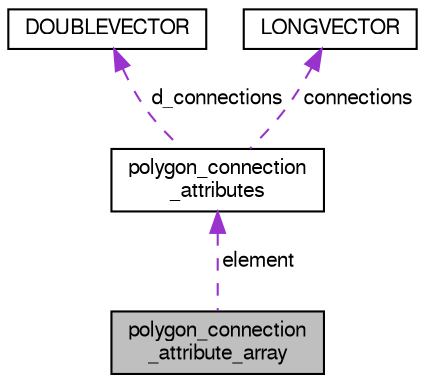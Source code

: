 digraph "polygon_connection_attribute_array"
{
  bgcolor="transparent";
  edge [fontname="FreeSans",fontsize="10",labelfontname="FreeSans",labelfontsize="10"];
  node [fontname="FreeSans",fontsize="10",shape=record];
  Node1 [label="polygon_connection\l_attribute_array",height=0.2,width=0.4,color="black", fillcolor="grey75", style="filled" fontcolor="black"];
  Node2 -> Node1 [dir="back",color="darkorchid3",fontsize="10",style="dashed",label=" element" ,fontname="FreeSans"];
  Node2 [label="polygon_connection\l_attributes",height=0.2,width=0.4,color="black",URL="$structpolygon__connection__attributes.html"];
  Node3 -> Node2 [dir="back",color="darkorchid3",fontsize="10",style="dashed",label=" d_connections" ,fontname="FreeSans"];
  Node3 [label="DOUBLEVECTOR",height=0.2,width=0.4,color="black",URL="$struct_d_o_u_b_l_e_v_e_c_t_o_r.html"];
  Node4 -> Node2 [dir="back",color="darkorchid3",fontsize="10",style="dashed",label=" connections" ,fontname="FreeSans"];
  Node4 [label="LONGVECTOR",height=0.2,width=0.4,color="black",URL="$struct_l_o_n_g_v_e_c_t_o_r.html"];
}
